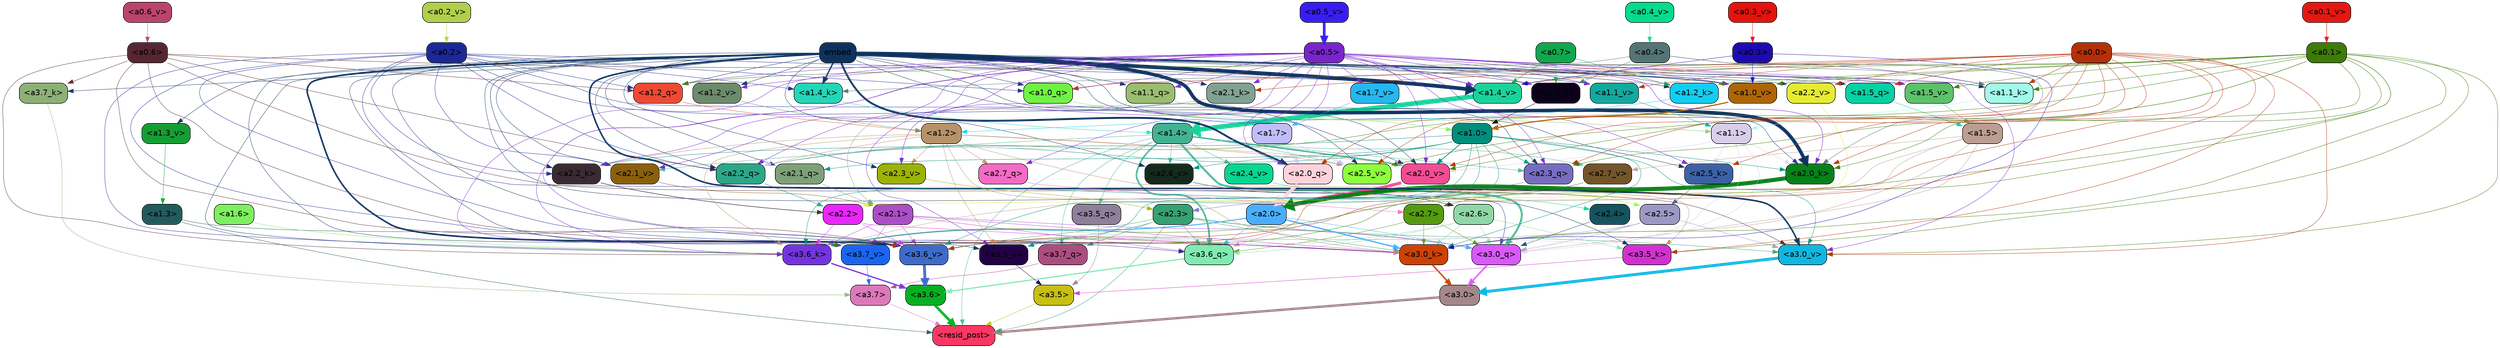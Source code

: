 strict digraph "" {
	graph [bgcolor=transparent,
		layout=dot,
		overlap=false,
		splines=true
	];
	"<a3.7>"	[color=black,
		fillcolor="#dd77ba",
		fontname=Helvetica,
		shape=box,
		style="filled, rounded"];
	"<resid_post>"	[color=black,
		fillcolor="#fb3763",
		fontname=Helvetica,
		shape=box,
		style="filled, rounded"];
	"<a3.7>" -> "<resid_post>"	[color="#dd77ba",
		penwidth=0.6239100098609924];
	"<a3.6>"	[color=black,
		fillcolor="#07b021",
		fontname=Helvetica,
		shape=box,
		style="filled, rounded"];
	"<a3.6>" -> "<resid_post>"	[color="#07b021",
		penwidth=4.569062113761902];
	"<a3.5>"	[color=black,
		fillcolor="#c7bf13",
		fontname=Helvetica,
		shape=box,
		style="filled, rounded"];
	"<a3.5>" -> "<resid_post>"	[color="#c7bf13",
		penwidth=0.6];
	"<a3.0>"	[color=black,
		fillcolor="#a58789",
		fontname=Helvetica,
		shape=box,
		style="filled, rounded"];
	"<a3.0>" -> "<resid_post>"	[color="#a58789",
		penwidth=4.283544182777405];
	"<a2.3>"	[color=black,
		fillcolor="#36a173",
		fontname=Helvetica,
		shape=box,
		style="filled, rounded"];
	"<a2.3>" -> "<resid_post>"	[color="#36a173",
		penwidth=0.6];
	"<a3.7_q>"	[color=black,
		fillcolor="#ac4d7f",
		fontname=Helvetica,
		shape=box,
		style="filled, rounded"];
	"<a2.3>" -> "<a3.7_q>"	[color="#36a173",
		penwidth=0.6];
	"<a3.6_q>"	[color=black,
		fillcolor="#80ebb1",
		fontname=Helvetica,
		shape=box,
		style="filled, rounded"];
	"<a2.3>" -> "<a3.6_q>"	[color="#36a173",
		penwidth=0.6];
	"<a3.0_q>"	[color=black,
		fillcolor="#d959fb",
		fontname=Helvetica,
		shape=box,
		style="filled, rounded"];
	"<a2.3>" -> "<a3.0_q>"	[color="#36a173",
		penwidth=0.6];
	"<a3.0_k>"	[color=black,
		fillcolor="#cc4206",
		fontname=Helvetica,
		shape=box,
		style="filled, rounded"];
	"<a2.3>" -> "<a3.0_k>"	[color="#36a173",
		penwidth=0.6];
	"<a3.6_v>"	[color=black,
		fillcolor="#3e6bca",
		fontname=Helvetica,
		shape=box,
		style="filled, rounded"];
	"<a2.3>" -> "<a3.6_v>"	[color="#36a173",
		penwidth=0.6];
	"<a3.5_v>"	[color=black,
		fillcolor="#210245",
		fontname=Helvetica,
		shape=box,
		style="filled, rounded"];
	"<a2.3>" -> "<a3.5_v>"	[color="#36a173",
		penwidth=0.6];
	"<a3.0_v>"	[color=black,
		fillcolor="#10b7e0",
		fontname=Helvetica,
		shape=box,
		style="filled, rounded"];
	"<a2.3>" -> "<a3.0_v>"	[color="#36a173",
		penwidth=0.6];
	"<a1.4>"	[color=black,
		fillcolor="#43b292",
		fontname=Helvetica,
		shape=box,
		style="filled, rounded"];
	"<a1.4>" -> "<resid_post>"	[color="#43b292",
		penwidth=0.6];
	"<a1.4>" -> "<a3.7_q>"	[color="#43b292",
		penwidth=0.6];
	"<a1.4>" -> "<a3.6_q>"	[color="#43b292",
		penwidth=2.7934007048606873];
	"<a3.5_q>"	[color=black,
		fillcolor="#8e7f9b",
		fontname=Helvetica,
		shape=box,
		style="filled, rounded"];
	"<a1.4>" -> "<a3.5_q>"	[color="#43b292",
		penwidth=0.6];
	"<a1.4>" -> "<a3.0_q>"	[color="#43b292",
		penwidth=3.340754985809326];
	"<a2.3_q>"	[color=black,
		fillcolor="#766dc1",
		fontname=Helvetica,
		shape=box,
		style="filled, rounded"];
	"<a1.4>" -> "<a2.3_q>"	[color="#43b292",
		penwidth=0.6];
	"<a2.7_v>"	[color=black,
		fillcolor="#73552a",
		fontname=Helvetica,
		shape=box,
		style="filled, rounded"];
	"<a1.4>" -> "<a2.7_v>"	[color="#43b292",
		penwidth=0.6];
	"<a2.6_v>"	[color=black,
		fillcolor="#132b1c",
		fontname=Helvetica,
		shape=box,
		style="filled, rounded"];
	"<a1.4>" -> "<a2.6_v>"	[color="#43b292",
		penwidth=0.6];
	"<a2.5_v>"	[color=black,
		fillcolor="#8eff3e",
		fontname=Helvetica,
		shape=box,
		style="filled, rounded"];
	"<a1.4>" -> "<a2.5_v>"	[color="#43b292",
		penwidth=0.6];
	"<a2.4_v>"	[color=black,
		fillcolor="#08d590",
		fontname=Helvetica,
		shape=box,
		style="filled, rounded"];
	"<a1.4>" -> "<a2.4_v>"	[color="#43b292",
		penwidth=0.6];
	"<a2.1_v>"	[color=black,
		fillcolor="#8a600b",
		fontname=Helvetica,
		shape=box,
		style="filled, rounded"];
	"<a1.4>" -> "<a2.1_v>"	[color="#43b292",
		penwidth=0.6];
	"<a2.0_v>"	[color=black,
		fillcolor="#f14d93",
		fontname=Helvetica,
		shape=box,
		style="filled, rounded"];
	"<a1.4>" -> "<a2.0_v>"	[color="#43b292",
		penwidth=2.268759250640869];
	"<a1.3>"	[color=black,
		fillcolor="#225b5c",
		fontname=Helvetica,
		shape=box,
		style="filled, rounded"];
	"<a1.3>" -> "<resid_post>"	[color="#225b5c",
		penwidth=0.6];
	"<a1.3>" -> "<a3.6_v>"	[color="#225b5c",
		penwidth=0.6];
	"<a3.7_q>" -> "<a3.7>"	[color="#ac4d7f",
		penwidth=0.6];
	"<a3.6_q>" -> "<a3.6>"	[color="#80ebb1",
		penwidth=2.0347584784030914];
	"<a3.5_q>" -> "<a3.5>"	[color="#8e7f9b",
		penwidth=0.6];
	"<a3.0_q>" -> "<a3.0>"	[color="#d959fb",
		penwidth=2.8635367155075073];
	"<a3.7_k>"	[color=black,
		fillcolor="#8db077",
		fontname=Helvetica,
		shape=box,
		style="filled, rounded"];
	"<a3.7_k>" -> "<a3.7>"	[color="#8db077",
		penwidth=0.6];
	"<a3.6_k>"	[color=black,
		fillcolor="#7334df",
		fontname=Helvetica,
		shape=box,
		style="filled, rounded"];
	"<a3.6_k>" -> "<a3.6>"	[color="#7334df",
		penwidth=2.1760786175727844];
	"<a3.5_k>"	[color=black,
		fillcolor="#d231cf",
		fontname=Helvetica,
		shape=box,
		style="filled, rounded"];
	"<a3.5_k>" -> "<a3.5>"	[color="#d231cf",
		penwidth=0.6];
	"<a3.0_k>" -> "<a3.0>"	[color="#cc4206",
		penwidth=2.632905662059784];
	"<a3.7_v>"	[color=black,
		fillcolor="#1965ef",
		fontname=Helvetica,
		shape=box,
		style="filled, rounded"];
	"<a3.7_v>" -> "<a3.7>"	[color="#1965ef",
		penwidth=0.6];
	"<a3.6_v>" -> "<a3.6>"	[color="#3e6bca",
		penwidth=4.981305837631226];
	"<a3.5_v>" -> "<a3.5>"	[color="#210245",
		penwidth=0.6];
	"<a3.0_v>" -> "<a3.0>"	[color="#10b7e0",
		penwidth=5.168330669403076];
	"<a2.7>"	[color=black,
		fillcolor="#559b0f",
		fontname=Helvetica,
		shape=box,
		style="filled, rounded"];
	"<a2.7>" -> "<a3.6_q>"	[color="#559b0f",
		penwidth=0.6];
	"<a2.7>" -> "<a3.0_q>"	[color="#559b0f",
		penwidth=0.6];
	"<a2.7>" -> "<a3.0_k>"	[color="#559b0f",
		penwidth=0.6];
	"<a2.6>"	[color=black,
		fillcolor="#8fd8a6",
		fontname=Helvetica,
		shape=box,
		style="filled, rounded"];
	"<a2.6>" -> "<a3.6_q>"	[color="#8fd8a6",
		penwidth=0.6];
	"<a2.6>" -> "<a3.0_q>"	[color="#8fd8a6",
		penwidth=0.6];
	"<a2.6>" -> "<a3.6_k>"	[color="#8fd8a6",
		penwidth=0.6];
	"<a2.6>" -> "<a3.5_k>"	[color="#8fd8a6",
		penwidth=0.6];
	"<a2.6>" -> "<a3.0_k>"	[color="#8fd8a6",
		penwidth=0.6];
	"<a2.1>"	[color=black,
		fillcolor="#ac4ec7",
		fontname=Helvetica,
		shape=box,
		style="filled, rounded"];
	"<a2.1>" -> "<a3.6_q>"	[color="#ac4ec7",
		penwidth=0.6];
	"<a2.1>" -> "<a3.0_q>"	[color="#ac4ec7",
		penwidth=0.6];
	"<a2.1>" -> "<a3.6_k>"	[color="#ac4ec7",
		penwidth=0.6];
	"<a2.1>" -> "<a3.0_k>"	[color="#ac4ec7",
		penwidth=0.6];
	"<a2.1>" -> "<a3.7_v>"	[color="#ac4ec7",
		penwidth=0.6];
	"<a2.1>" -> "<a3.6_v>"	[color="#ac4ec7",
		penwidth=0.6];
	"<a2.0>"	[color=black,
		fillcolor="#49aefc",
		fontname=Helvetica,
		shape=box,
		style="filled, rounded"];
	"<a2.0>" -> "<a3.6_q>"	[color="#49aefc",
		penwidth=0.6];
	"<a2.0>" -> "<a3.0_q>"	[color="#49aefc",
		penwidth=0.6];
	"<a2.0>" -> "<a3.6_k>"	[color="#49aefc",
		penwidth=1.6382827460765839];
	"<a2.0>" -> "<a3.0_k>"	[color="#49aefc",
		penwidth=2.161143198609352];
	"<a1.5>"	[color=black,
		fillcolor="#bc9d91",
		fontname=Helvetica,
		shape=box,
		style="filled, rounded"];
	"<a1.5>" -> "<a3.6_q>"	[color="#bc9d91",
		penwidth=0.6];
	"<a1.5>" -> "<a3.0_q>"	[color="#bc9d91",
		penwidth=0.6];
	"<a1.5>" -> "<a3.6_k>"	[color="#bc9d91",
		penwidth=0.6];
	"<a1.5>" -> "<a3.0_k>"	[color="#bc9d91",
		penwidth=0.6];
	"<a1.5>" -> "<a2.7_v>"	[color="#bc9d91",
		penwidth=0.6];
	"<a0.2>"	[color=black,
		fillcolor="#1b2897",
		fontname=Helvetica,
		shape=box,
		style="filled, rounded"];
	"<a0.2>" -> "<a3.6_q>"	[color="#1b2897",
		penwidth=0.6];
	"<a0.2>" -> "<a3.0_q>"	[color="#1b2897",
		penwidth=0.6];
	"<a0.2>" -> "<a3.6_k>"	[color="#1b2897",
		penwidth=0.6];
	"<a0.2>" -> "<a3.0_k>"	[color="#1b2897",
		penwidth=0.6];
	"<a2.2_q>"	[color=black,
		fillcolor="#2ca788",
		fontname=Helvetica,
		shape=box,
		style="filled, rounded"];
	"<a0.2>" -> "<a2.2_q>"	[color="#1b2897",
		penwidth=0.6];
	"<a2.2_k>"	[color=black,
		fillcolor="#3a2b33",
		fontname=Helvetica,
		shape=box,
		style="filled, rounded"];
	"<a0.2>" -> "<a2.2_k>"	[color="#1b2897",
		penwidth=0.6];
	"<a2.0_k>"	[color=black,
		fillcolor="#07811a",
		fontname=Helvetica,
		shape=box,
		style="filled, rounded"];
	"<a0.2>" -> "<a2.0_k>"	[color="#1b2897",
		penwidth=0.6];
	"<a0.2>" -> "<a2.1_v>"	[color="#1b2897",
		penwidth=0.6];
	"<a0.2>" -> "<a2.0_v>"	[color="#1b2897",
		penwidth=0.6];
	"<a1.2_q>"	[color=black,
		fillcolor="#ed4933",
		fontname=Helvetica,
		shape=box,
		style="filled, rounded"];
	"<a0.2>" -> "<a1.2_q>"	[color="#1b2897",
		penwidth=0.6];
	"<a1.0_q>"	[color=black,
		fillcolor="#70f245",
		fontname=Helvetica,
		shape=box,
		style="filled, rounded"];
	"<a0.2>" -> "<a1.0_q>"	[color="#1b2897",
		penwidth=0.6];
	"<a1.4_k>"	[color=black,
		fillcolor="#24d6b8",
		fontname=Helvetica,
		shape=box,
		style="filled, rounded"];
	"<a0.2>" -> "<a1.4_k>"	[color="#1b2897",
		penwidth=0.6];
	"<a1.4_v>"	[color=black,
		fillcolor="#1ad39a",
		fontname=Helvetica,
		shape=box,
		style="filled, rounded"];
	"<a0.2>" -> "<a1.4_v>"	[color="#1b2897",
		penwidth=0.6];
	"<a2.5>"	[color=black,
		fillcolor="#9d98c3",
		fontname=Helvetica,
		shape=box,
		style="filled, rounded"];
	"<a2.5>" -> "<a3.0_q>"	[color="#9d98c3",
		penwidth=0.6];
	"<a2.5>" -> "<a3.0_k>"	[color="#9d98c3",
		penwidth=0.6];
	"<a2.5>" -> "<a3.6_v>"	[color="#9d98c3",
		penwidth=0.6];
	"<a2.5>" -> "<a3.0_v>"	[color="#9d98c3",
		penwidth=0.6];
	"<a2.4>"	[color=black,
		fillcolor="#14535f",
		fontname=Helvetica,
		shape=box,
		style="filled, rounded"];
	"<a2.4>" -> "<a3.0_q>"	[color="#14535f",
		penwidth=0.6];
	"<a1.1>"	[color=black,
		fillcolor="#d8cee9",
		fontname=Helvetica,
		shape=box,
		style="filled, rounded"];
	"<a1.1>" -> "<a3.0_q>"	[color="#d8cee9",
		penwidth=0.6];
	"<a1.1>" -> "<a3.0_k>"	[color="#d8cee9",
		penwidth=0.6];
	"<a2.5_k>"	[color=black,
		fillcolor="#3c61a6",
		fontname=Helvetica,
		shape=box,
		style="filled, rounded"];
	"<a1.1>" -> "<a2.5_k>"	[color="#d8cee9",
		penwidth=0.6];
	"<a1.1>" -> "<a2.0_k>"	[color="#d8cee9",
		penwidth=0.6];
	"<a1.1>" -> "<a2.0_v>"	[color="#d8cee9",
		penwidth=0.6];
	"<a0.6>"	[color=black,
		fillcolor="#562632",
		fontname=Helvetica,
		shape=box,
		style="filled, rounded"];
	"<a0.6>" -> "<a3.7_k>"	[color="#562632",
		penwidth=0.6];
	"<a0.6>" -> "<a3.6_k>"	[color="#562632",
		penwidth=0.6];
	"<a0.6>" -> "<a3.0_k>"	[color="#562632",
		penwidth=0.6];
	"<a0.6>" -> "<a3.6_v>"	[color="#562632",
		penwidth=0.6];
	"<a0.6>" -> "<a3.0_v>"	[color="#562632",
		penwidth=0.6];
	"<a0.6>" -> "<a2.2_q>"	[color="#562632",
		penwidth=0.6];
	"<a0.6>" -> "<a1.2_q>"	[color="#562632",
		penwidth=0.6];
	"<a0.6>" -> "<a1.4_v>"	[color="#562632",
		penwidth=0.6];
	embed	[color=black,
		fillcolor="#0e325f",
		fontname=Helvetica,
		shape=box,
		style="filled, rounded"];
	embed -> "<a3.7_k>"	[color="#0e325f",
		penwidth=0.6];
	embed -> "<a3.6_k>"	[color="#0e325f",
		penwidth=0.6];
	embed -> "<a3.5_k>"	[color="#0e325f",
		penwidth=0.6];
	embed -> "<a3.0_k>"	[color="#0e325f",
		penwidth=0.6];
	embed -> "<a3.7_v>"	[color="#0e325f",
		penwidth=0.6];
	embed -> "<a3.6_v>"	[color="#0e325f",
		penwidth=2.7825746536254883];
	embed -> "<a3.5_v>"	[color="#0e325f",
		penwidth=0.6];
	embed -> "<a3.0_v>"	[color="#0e325f",
		penwidth=2.6950180530548096];
	embed -> "<a2.3_q>"	[color="#0e325f",
		penwidth=0.6];
	embed -> "<a2.2_q>"	[color="#0e325f",
		penwidth=0.6];
	"<a2.1_q>"	[color=black,
		fillcolor="#7ea079",
		fontname=Helvetica,
		shape=box,
		style="filled, rounded"];
	embed -> "<a2.1_q>"	[color="#0e325f",
		penwidth=0.6];
	"<a2.0_q>"	[color=black,
		fillcolor="#fdd2db",
		fontname=Helvetica,
		shape=box,
		style="filled, rounded"];
	embed -> "<a2.0_q>"	[color="#0e325f",
		penwidth=3.305941343307495];
	embed -> "<a2.5_k>"	[color="#0e325f",
		penwidth=0.6];
	embed -> "<a2.2_k>"	[color="#0e325f",
		penwidth=0.6698317527770996];
	"<a2.1_k>"	[color=black,
		fillcolor="#81a192",
		fontname=Helvetica,
		shape=box,
		style="filled, rounded"];
	embed -> "<a2.1_k>"	[color="#0e325f",
		penwidth=0.6];
	embed -> "<a2.0_k>"	[color="#0e325f",
		penwidth=6.12570995092392];
	embed -> "<a2.6_v>"	[color="#0e325f",
		penwidth=0.6];
	embed -> "<a2.5_v>"	[color="#0e325f",
		penwidth=0.6];
	"<a2.3_v>"	[color=black,
		fillcolor="#9db207",
		fontname=Helvetica,
		shape=box,
		style="filled, rounded"];
	embed -> "<a2.3_v>"	[color="#0e325f",
		penwidth=0.6];
	"<a2.2_v>"	[color=black,
		fillcolor="#e6eb32",
		fontname=Helvetica,
		shape=box,
		style="filled, rounded"];
	embed -> "<a2.2_v>"	[color="#0e325f",
		penwidth=0.6];
	embed -> "<a2.1_v>"	[color="#0e325f",
		penwidth=0.6];
	embed -> "<a2.0_v>"	[color="#0e325f",
		penwidth=0.6];
	"<a1.5_q>"	[color=black,
		fillcolor="#05d1a3",
		fontname=Helvetica,
		shape=box,
		style="filled, rounded"];
	embed -> "<a1.5_q>"	[color="#0e325f",
		penwidth=0.6];
	embed -> "<a1.2_q>"	[color="#0e325f",
		penwidth=0.6087074279785156];
	"<a1.1_q>"	[color=black,
		fillcolor="#9abd70",
		fontname=Helvetica,
		shape=box,
		style="filled, rounded"];
	embed -> "<a1.1_q>"	[color="#0e325f",
		penwidth=0.6];
	embed -> "<a1.0_q>"	[color="#0e325f",
		penwidth=0.6];
	embed -> "<a1.4_k>"	[color="#0e325f",
		penwidth=2.1858973503112793];
	"<a1.2_k>"	[color=black,
		fillcolor="#12cef2",
		fontname=Helvetica,
		shape=box,
		style="filled, rounded"];
	embed -> "<a1.2_k>"	[color="#0e325f",
		penwidth=0.6];
	"<a1.1_k>"	[color=black,
		fillcolor="#a1faea",
		fontname=Helvetica,
		shape=box,
		style="filled, rounded"];
	embed -> "<a1.1_k>"	[color="#0e325f",
		penwidth=0.6];
	"<a1.0_k>"	[color=black,
		fillcolor="#0c021b",
		fontname=Helvetica,
		shape=box,
		style="filled, rounded"];
	embed -> "<a1.0_k>"	[color="#0e325f",
		penwidth=0.6];
	"<a1.5_v>"	[color=black,
		fillcolor="#5bc269",
		fontname=Helvetica,
		shape=box,
		style="filled, rounded"];
	embed -> "<a1.5_v>"	[color="#0e325f",
		penwidth=0.6];
	embed -> "<a1.4_v>"	[color="#0e325f",
		penwidth=6.590077131986618];
	"<a1.3_v>"	[color=black,
		fillcolor="#159d34",
		fontname=Helvetica,
		shape=box,
		style="filled, rounded"];
	embed -> "<a1.3_v>"	[color="#0e325f",
		penwidth=0.6];
	"<a1.2_v>"	[color=black,
		fillcolor="#6c8b6b",
		fontname=Helvetica,
		shape=box,
		style="filled, rounded"];
	embed -> "<a1.2_v>"	[color="#0e325f",
		penwidth=0.6];
	"<a1.1_v>"	[color=black,
		fillcolor="#12a99f",
		fontname=Helvetica,
		shape=box,
		style="filled, rounded"];
	embed -> "<a1.1_v>"	[color="#0e325f",
		penwidth=0.6];
	"<a1.0_v>"	[color=black,
		fillcolor="#ae6505",
		fontname=Helvetica,
		shape=box,
		style="filled, rounded"];
	embed -> "<a1.0_v>"	[color="#0e325f",
		penwidth=1.2076449394226074];
	"<a2.2>"	[color=black,
		fillcolor="#e926fc",
		fontname=Helvetica,
		shape=box,
		style="filled, rounded"];
	"<a2.2>" -> "<a3.6_k>"	[color="#e926fc",
		penwidth=0.6];
	"<a2.2>" -> "<a3.0_k>"	[color="#e926fc",
		penwidth=0.6];
	"<a2.2>" -> "<a3.6_v>"	[color="#e926fc",
		penwidth=0.6];
	"<a1.6>"	[color=black,
		fillcolor="#7eef5e",
		fontname=Helvetica,
		shape=box,
		style="filled, rounded"];
	"<a1.6>" -> "<a3.6_k>"	[color="#7eef5e",
		penwidth=0.6];
	"<a1.2>"	[color=black,
		fillcolor="#b79269",
		fontname=Helvetica,
		shape=box,
		style="filled, rounded"];
	"<a1.2>" -> "<a3.6_k>"	[color="#b79269",
		penwidth=0.6];
	"<a1.2>" -> "<a3.5_k>"	[color="#b79269",
		penwidth=0.6];
	"<a1.2>" -> "<a3.0_k>"	[color="#b79269",
		penwidth=0.6];
	"<a1.2>" -> "<a3.5_v>"	[color="#b79269",
		penwidth=0.6];
	"<a2.7_q>"	[color=black,
		fillcolor="#f46bc5",
		fontname=Helvetica,
		shape=box,
		style="filled, rounded"];
	"<a1.2>" -> "<a2.7_q>"	[color="#b79269",
		penwidth=0.6];
	"<a1.2>" -> "<a2.2_q>"	[color="#b79269",
		penwidth=0.6];
	"<a1.2>" -> "<a2.2_k>"	[color="#b79269",
		penwidth=0.6];
	"<a1.2>" -> "<a2.5_v>"	[color="#b79269",
		penwidth=0.6];
	"<a1.2>" -> "<a2.3_v>"	[color="#b79269",
		penwidth=0.6];
	"<a1.2>" -> "<a2.0_v>"	[color="#b79269",
		penwidth=0.6];
	"<a1.0>"	[color=black,
		fillcolor="#018e7d",
		fontname=Helvetica,
		shape=box,
		style="filled, rounded"];
	"<a1.0>" -> "<a3.6_k>"	[color="#018e7d",
		penwidth=0.6];
	"<a1.0>" -> "<a3.0_k>"	[color="#018e7d",
		penwidth=0.6];
	"<a1.0>" -> "<a3.6_v>"	[color="#018e7d",
		penwidth=0.6];
	"<a1.0>" -> "<a3.5_v>"	[color="#018e7d",
		penwidth=0.6];
	"<a1.0>" -> "<a3.0_v>"	[color="#018e7d",
		penwidth=0.6];
	"<a1.0>" -> "<a2.3_q>"	[color="#018e7d",
		penwidth=0.6];
	"<a1.0>" -> "<a2.2_q>"	[color="#018e7d",
		penwidth=0.6];
	"<a1.0>" -> "<a2.1_q>"	[color="#018e7d",
		penwidth=0.6];
	"<a1.0>" -> "<a2.2_k>"	[color="#018e7d",
		penwidth=0.6];
	"<a1.0>" -> "<a2.0_k>"	[color="#018e7d",
		penwidth=0.6];
	"<a1.0>" -> "<a2.6_v>"	[color="#018e7d",
		penwidth=0.6];
	"<a1.0>" -> "<a2.0_v>"	[color="#018e7d",
		penwidth=1.2213096618652344];
	"<a0.5>"	[color=black,
		fillcolor="#7825cd",
		fontname=Helvetica,
		shape=box,
		style="filled, rounded"];
	"<a0.5>" -> "<a3.6_k>"	[color="#7825cd",
		penwidth=0.6];
	"<a0.5>" -> "<a3.7_v>"	[color="#7825cd",
		penwidth=0.6];
	"<a0.5>" -> "<a3.6_v>"	[color="#7825cd",
		penwidth=0.6];
	"<a0.5>" -> "<a3.5_v>"	[color="#7825cd",
		penwidth=0.6];
	"<a0.5>" -> "<a3.0_v>"	[color="#7825cd",
		penwidth=0.6];
	"<a0.5>" -> "<a2.7_q>"	[color="#7825cd",
		penwidth=0.6];
	"<a0.5>" -> "<a2.3_q>"	[color="#7825cd",
		penwidth=0.6];
	"<a0.5>" -> "<a2.2_q>"	[color="#7825cd",
		penwidth=0.6];
	"<a0.5>" -> "<a2.0_q>"	[color="#7825cd",
		penwidth=0.6];
	"<a0.5>" -> "<a2.5_k>"	[color="#7825cd",
		penwidth=0.6];
	"<a0.5>" -> "<a2.2_k>"	[color="#7825cd",
		penwidth=0.6];
	"<a0.5>" -> "<a2.1_k>"	[color="#7825cd",
		penwidth=0.6];
	"<a0.5>" -> "<a2.0_k>"	[color="#7825cd",
		penwidth=0.6900839805603027];
	"<a0.5>" -> "<a2.3_v>"	[color="#7825cd",
		penwidth=0.6];
	"<a0.5>" -> "<a2.1_v>"	[color="#7825cd",
		penwidth=0.6];
	"<a0.5>" -> "<a2.0_v>"	[color="#7825cd",
		penwidth=0.6];
	"<a0.5>" -> "<a1.2_q>"	[color="#7825cd",
		penwidth=0.6];
	"<a0.5>" -> "<a1.1_q>"	[color="#7825cd",
		penwidth=0.6];
	"<a0.5>" -> "<a1.0_q>"	[color="#7825cd",
		penwidth=0.6];
	"<a0.5>" -> "<a1.2_k>"	[color="#7825cd",
		penwidth=0.6];
	"<a0.5>" -> "<a1.1_k>"	[color="#7825cd",
		penwidth=0.6];
	"<a0.5>" -> "<a1.0_k>"	[color="#7825cd",
		penwidth=0.6];
	"<a1.7_v>"	[color=black,
		fillcolor="#25b7ee",
		fontname=Helvetica,
		shape=box,
		style="filled, rounded"];
	"<a0.5>" -> "<a1.7_v>"	[color="#7825cd",
		penwidth=0.6];
	"<a0.5>" -> "<a1.5_v>"	[color="#7825cd",
		penwidth=0.6];
	"<a0.5>" -> "<a1.4_v>"	[color="#7825cd",
		penwidth=0.9985027313232422];
	"<a0.5>" -> "<a1.2_v>"	[color="#7825cd",
		penwidth=0.6];
	"<a0.5>" -> "<a1.1_v>"	[color="#7825cd",
		penwidth=0.6];
	"<a0.5>" -> "<a1.0_v>"	[color="#7825cd",
		penwidth=0.6];
	"<a0.1>"	[color=black,
		fillcolor="#3c7c07",
		fontname=Helvetica,
		shape=box,
		style="filled, rounded"];
	"<a0.1>" -> "<a3.6_k>"	[color="#3c7c07",
		penwidth=0.6];
	"<a0.1>" -> "<a3.5_k>"	[color="#3c7c07",
		penwidth=0.6];
	"<a0.1>" -> "<a3.0_k>"	[color="#3c7c07",
		penwidth=0.6];
	"<a0.1>" -> "<a3.6_v>"	[color="#3c7c07",
		penwidth=0.6];
	"<a0.1>" -> "<a3.0_v>"	[color="#3c7c07",
		penwidth=0.6];
	"<a0.1>" -> "<a2.3_q>"	[color="#3c7c07",
		penwidth=0.6];
	"<a0.1>" -> "<a2.2_q>"	[color="#3c7c07",
		penwidth=0.6];
	"<a0.1>" -> "<a2.0_k>"	[color="#3c7c07",
		penwidth=0.6];
	"<a0.1>" -> "<a2.5_v>"	[color="#3c7c07",
		penwidth=0.6];
	"<a0.1>" -> "<a2.0_v>"	[color="#3c7c07",
		penwidth=0.6];
	"<a0.1>" -> "<a1.2_q>"	[color="#3c7c07",
		penwidth=0.6218185424804688];
	"<a0.1>" -> "<a1.2_k>"	[color="#3c7c07",
		penwidth=0.6];
	"<a0.1>" -> "<a1.1_k>"	[color="#3c7c07",
		penwidth=0.6];
	"<a0.1>" -> "<a1.5_v>"	[color="#3c7c07",
		penwidth=0.6];
	"<a0.1>" -> "<a1.4_v>"	[color="#3c7c07",
		penwidth=0.6];
	"<a0.1>" -> "<a1.0_v>"	[color="#3c7c07",
		penwidth=0.6];
	"<a0.0>"	[color=black,
		fillcolor="#b43007",
		fontname=Helvetica,
		shape=box,
		style="filled, rounded"];
	"<a0.0>" -> "<a3.5_k>"	[color="#b43007",
		penwidth=0.6];
	"<a0.0>" -> "<a3.7_v>"	[color="#b43007",
		penwidth=0.6];
	"<a0.0>" -> "<a3.6_v>"	[color="#b43007",
		penwidth=0.6];
	"<a0.0>" -> "<a3.0_v>"	[color="#b43007",
		penwidth=0.6];
	"<a0.0>" -> "<a2.3_q>"	[color="#b43007",
		penwidth=0.6];
	"<a0.0>" -> "<a2.0_q>"	[color="#b43007",
		penwidth=0.6];
	"<a0.0>" -> "<a2.5_k>"	[color="#b43007",
		penwidth=0.6];
	"<a0.0>" -> "<a2.1_k>"	[color="#b43007",
		penwidth=0.6];
	"<a0.0>" -> "<a2.0_k>"	[color="#b43007",
		penwidth=0.6];
	"<a0.0>" -> "<a2.5_v>"	[color="#b43007",
		penwidth=0.6];
	"<a0.0>" -> "<a2.2_v>"	[color="#b43007",
		penwidth=0.6];
	"<a0.0>" -> "<a2.0_v>"	[color="#b43007",
		penwidth=0.6];
	"<a0.0>" -> "<a1.5_q>"	[color="#b43007",
		penwidth=0.6];
	"<a0.0>" -> "<a1.0_q>"	[color="#b43007",
		penwidth=0.6];
	"<a0.0>" -> "<a1.1_k>"	[color="#b43007",
		penwidth=0.6];
	"<a0.0>" -> "<a1.4_v>"	[color="#b43007",
		penwidth=0.6];
	"<a0.0>" -> "<a1.1_v>"	[color="#b43007",
		penwidth=0.6];
	"<a0.3>"	[color=black,
		fillcolor="#1d0bb1",
		fontname=Helvetica,
		shape=box,
		style="filled, rounded"];
	"<a0.3>" -> "<a3.0_k>"	[color="#1d0bb1",
		penwidth=0.6];
	"<a0.3>" -> "<a1.4_v>"	[color="#1d0bb1",
		penwidth=0.6];
	"<a0.3>" -> "<a1.0_v>"	[color="#1d0bb1",
		penwidth=0.6];
	"<a2.7_q>" -> "<a2.7>"	[color="#f46bc5",
		penwidth=0.6];
	"<a2.3_q>" -> "<a2.3>"	[color="#766dc1",
		penwidth=0.6];
	"<a2.2_q>" -> "<a2.2>"	[color="#2ca788",
		penwidth=0.7553567886352539];
	"<a2.1_q>" -> "<a2.1>"	[color="#7ea079",
		penwidth=0.6];
	"<a2.0_q>" -> "<a2.0>"	[color="#fdd2db",
		penwidth=6.256794691085815];
	"<a2.5_k>" -> "<a2.5>"	[color="#3c61a6",
		penwidth=0.6];
	"<a2.2_k>" -> "<a2.2>"	[color="#3a2b33",
		penwidth=0.8854708671569824];
	"<a2.1_k>" -> "<a2.1>"	[color="#81a192",
		penwidth=0.6];
	"<a2.0_k>" -> "<a2.0>"	[color="#07811a",
		penwidth=7.231504917144775];
	"<a2.7_v>" -> "<a2.7>"	[color="#73552a",
		penwidth=0.6];
	"<a2.6_v>" -> "<a2.6>"	[color="#132b1c",
		penwidth=0.6];
	"<a2.5_v>" -> "<a2.5>"	[color="#8eff3e",
		penwidth=0.6];
	"<a2.4_v>" -> "<a2.4>"	[color="#08d590",
		penwidth=0.6];
	"<a2.3_v>" -> "<a2.3>"	[color="#9db207",
		penwidth=0.6];
	"<a2.2_v>" -> "<a2.2>"	[color="#e6eb32",
		penwidth=0.6];
	"<a2.1_v>" -> "<a2.1>"	[color="#8a600b",
		penwidth=0.6];
	"<a2.0_v>" -> "<a2.0>"	[color="#f14d93",
		penwidth=5.231471925973892];
	"<a1.7>"	[color=black,
		fillcolor="#c0bdfb",
		fontname=Helvetica,
		shape=box,
		style="filled, rounded"];
	"<a1.7>" -> "<a2.2_q>"	[color="#c0bdfb",
		penwidth=0.6];
	"<a1.7>" -> "<a2.0_q>"	[color="#c0bdfb",
		penwidth=0.6];
	"<a1.7>" -> "<a2.5_v>"	[color="#c0bdfb",
		penwidth=0.6];
	"<a0.4>"	[color=black,
		fillcolor="#557575",
		fontname=Helvetica,
		shape=box,
		style="filled, rounded"];
	"<a0.4>" -> "<a2.0_k>"	[color="#557575",
		penwidth=0.6];
	"<a0.4>" -> "<a1.4_k>"	[color="#557575",
		penwidth=0.6];
	"<a0.4>" -> "<a1.1_k>"	[color="#557575",
		penwidth=0.6];
	"<a0.4>" -> "<a1.0_k>"	[color="#557575",
		penwidth=0.6];
	"<a1.5_q>" -> "<a1.5>"	[color="#05d1a3",
		penwidth=0.6];
	"<a1.2_q>" -> "<a1.2>"	[color="#ed4933",
		penwidth=0.6];
	"<a1.1_q>" -> "<a1.1>"	[color="#9abd70",
		penwidth=0.6];
	"<a1.0_q>" -> "<a1.0>"	[color="#70f245",
		penwidth=0.6];
	"<a1.4_k>" -> "<a1.4>"	[color="#24d6b8",
		penwidth=0.6];
	"<a1.2_k>" -> "<a1.2>"	[color="#12cef2",
		penwidth=0.6];
	"<a1.1_k>" -> "<a1.1>"	[color="#a1faea",
		penwidth=0.6];
	"<a1.0_k>" -> "<a1.0>"	[color="#0c021b",
		penwidth=0.6];
	"<a1.7_v>" -> "<a1.7>"	[color="#25b7ee",
		penwidth=0.6];
	"<a1.5_v>" -> "<a1.5>"	[color="#5bc269",
		penwidth=0.6];
	"<a1.4_v>" -> "<a1.4>"	[color="#1ad39a",
		penwidth=8.36684274673462];
	"<a1.3_v>" -> "<a1.3>"	[color="#159d34",
		penwidth=0.6];
	"<a1.2_v>" -> "<a1.2>"	[color="#6c8b6b",
		penwidth=0.6];
	"<a1.1_v>" -> "<a1.1>"	[color="#12a99f",
		penwidth=0.6];
	"<a1.0_v>" -> "<a1.0>"	[color="#ae6505",
		penwidth=1.9665732383728027];
	"<a0.7>"	[color=black,
		fillcolor="#11a74e",
		fontname=Helvetica,
		shape=box,
		style="filled, rounded"];
	"<a0.7>" -> "<a1.2_k>"	[color="#11a74e",
		penwidth=0.6];
	"<a0.7>" -> "<a1.0_k>"	[color="#11a74e",
		penwidth=0.6];
	"<a0.7>" -> "<a1.4_v>"	[color="#11a74e",
		penwidth=0.6];
	"<a0.6_v>"	[color=black,
		fillcolor="#ba446d",
		fontname=Helvetica,
		shape=box,
		style="filled, rounded"];
	"<a0.6_v>" -> "<a0.6>"	[color="#ba446d",
		penwidth=0.6];
	"<a0.5_v>"	[color=black,
		fillcolor="#391ef2",
		fontname=Helvetica,
		shape=box,
		style="filled, rounded"];
	"<a0.5_v>" -> "<a0.5>"	[color="#391ef2",
		penwidth=4.667354106903076];
	"<a0.4_v>"	[color=black,
		fillcolor="#06db8d",
		fontname=Helvetica,
		shape=box,
		style="filled, rounded"];
	"<a0.4_v>" -> "<a0.4>"	[color="#06db8d",
		penwidth=0.6];
	"<a0.3_v>"	[color=black,
		fillcolor="#e5120d",
		fontname=Helvetica,
		shape=box,
		style="filled, rounded"];
	"<a0.3_v>" -> "<a0.3>"	[color="#e5120d",
		penwidth=0.6];
	"<a0.2_v>"	[color=black,
		fillcolor="#b0cf4c",
		fontname=Helvetica,
		shape=box,
		style="filled, rounded"];
	"<a0.2_v>" -> "<a0.2>"	[color="#b0cf4c",
		penwidth=0.6];
	"<a0.1_v>"	[color=black,
		fillcolor="#e41811",
		fontname=Helvetica,
		shape=box,
		style="filled, rounded"];
	"<a0.1_v>" -> "<a0.1>"	[color="#e41811",
		penwidth=0.8298110961914062];
}
